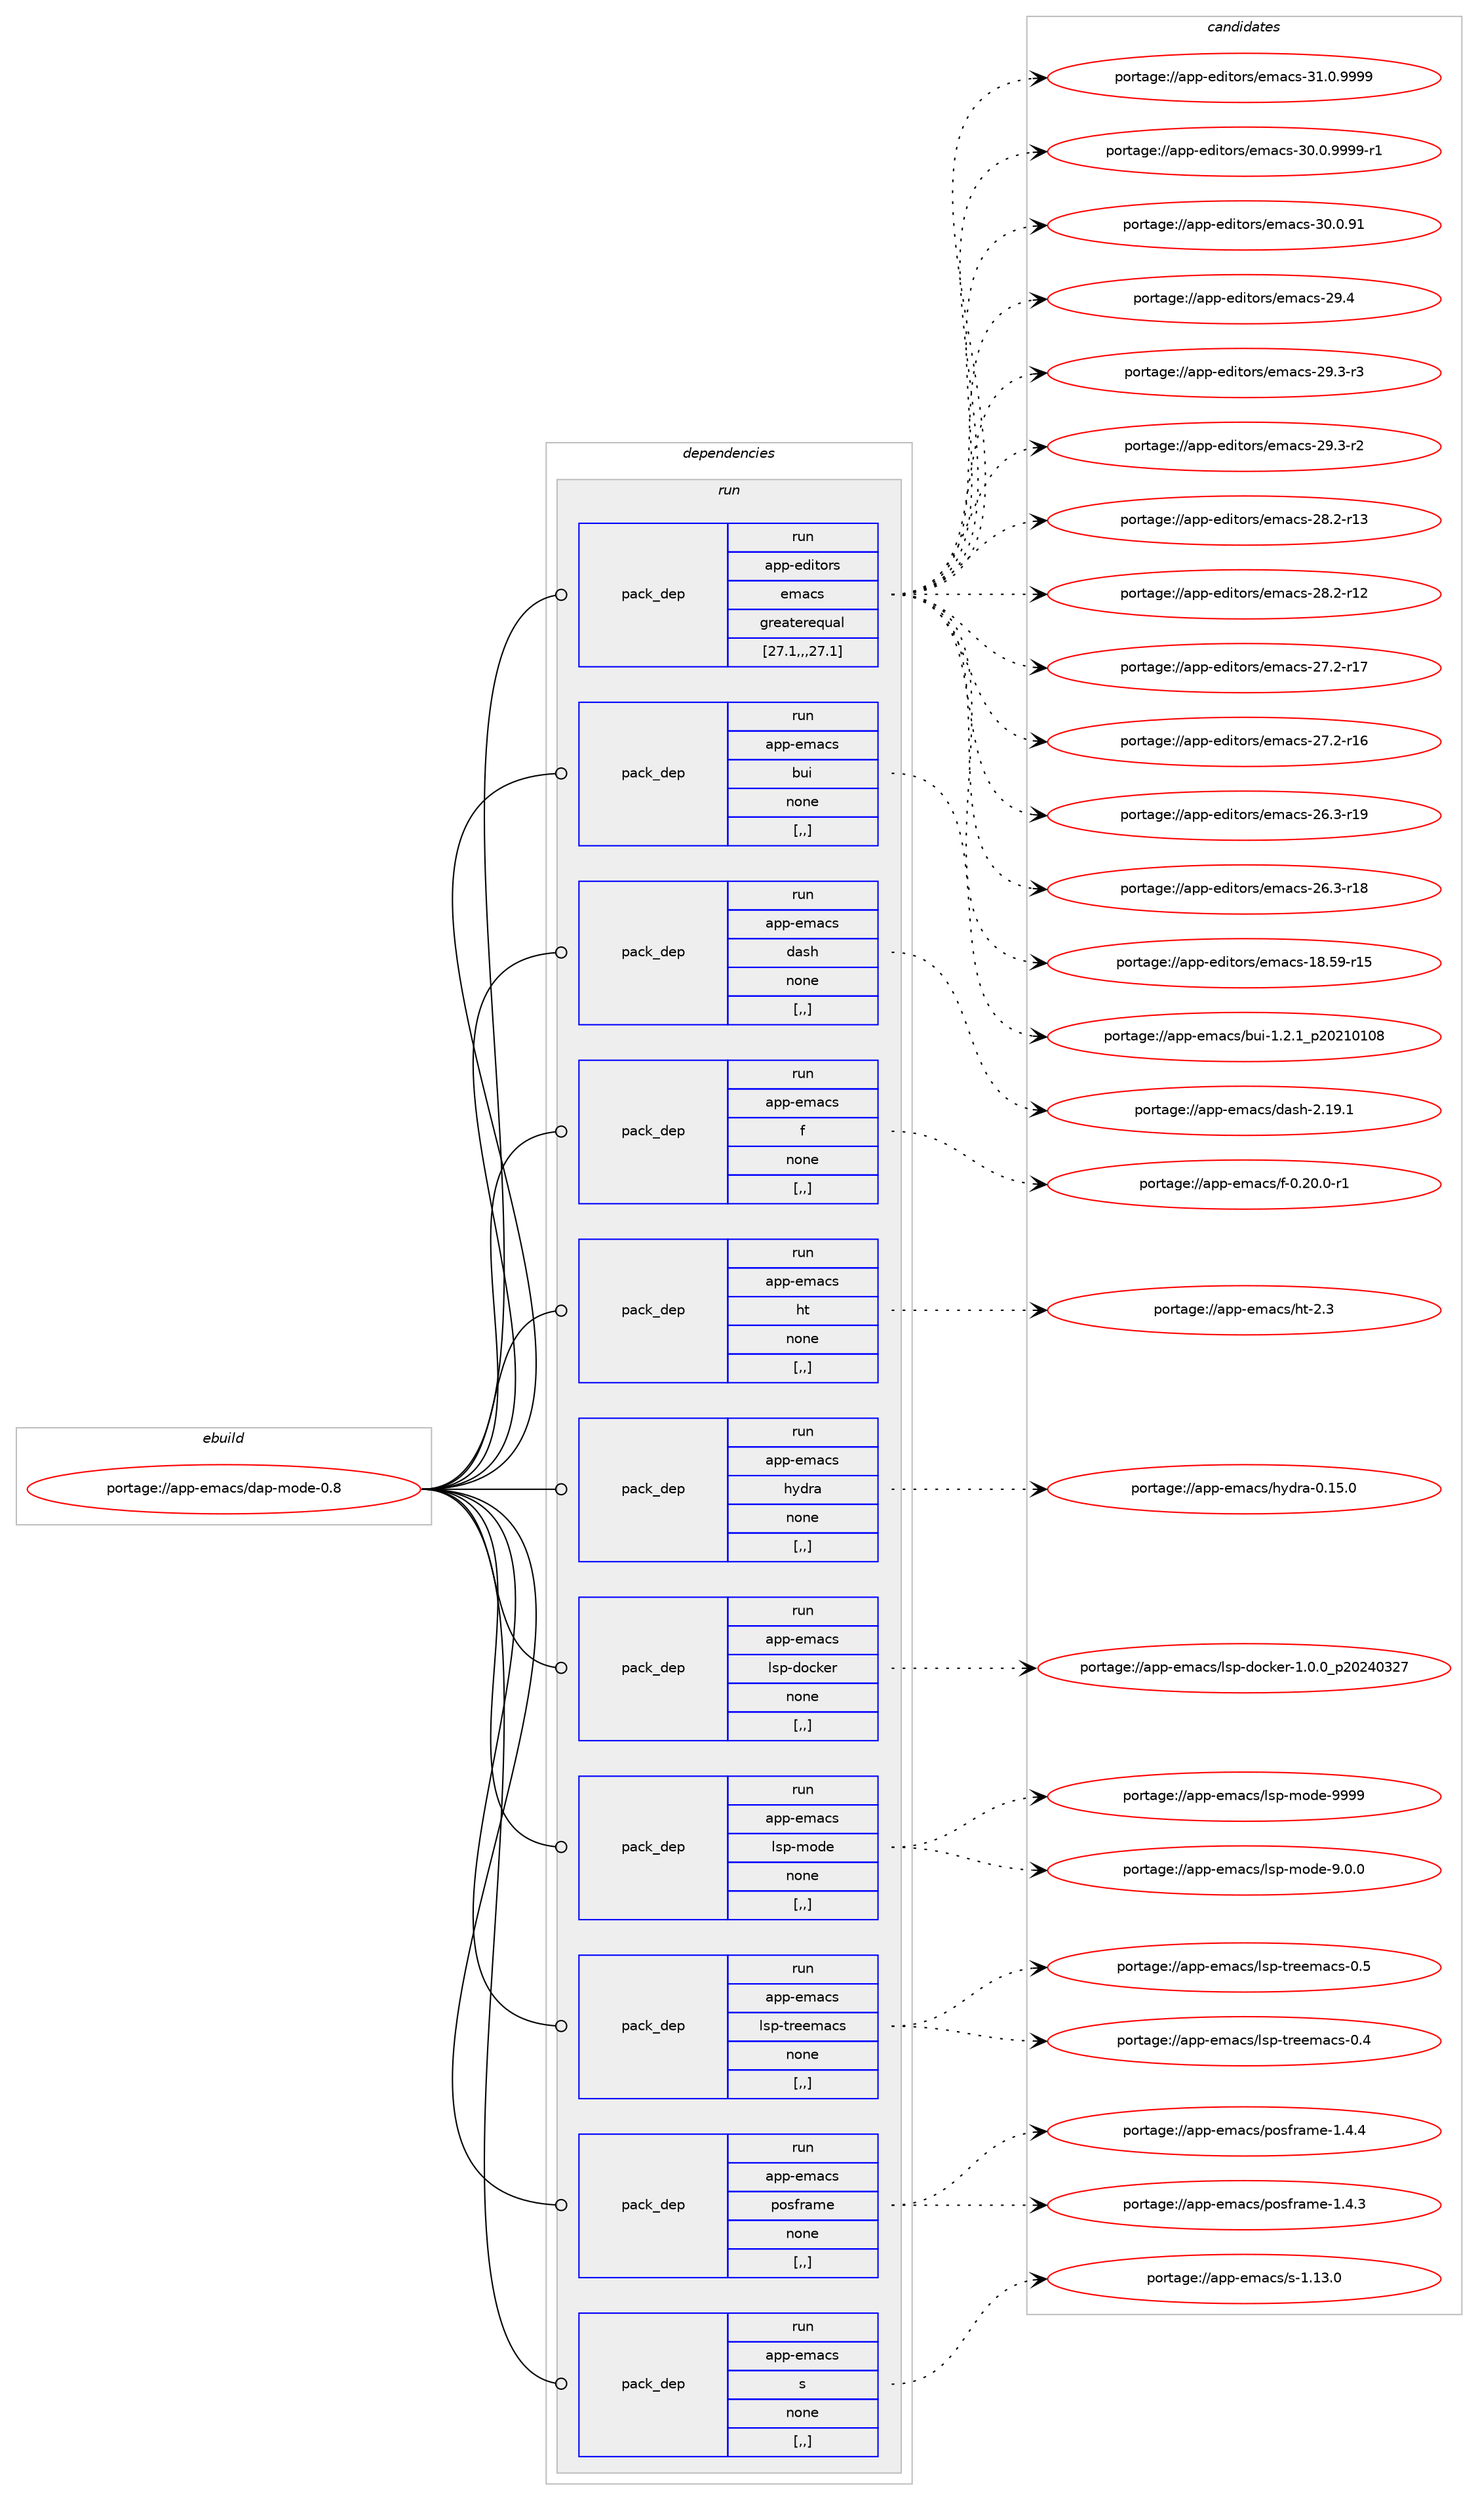 digraph prolog {

# *************
# Graph options
# *************

newrank=true;
concentrate=true;
compound=true;
graph [rankdir=LR,fontname=Helvetica,fontsize=10,ranksep=1.5];#, ranksep=2.5, nodesep=0.2];
edge  [arrowhead=vee];
node  [fontname=Helvetica,fontsize=10];

# **********
# The ebuild
# **********

subgraph cluster_leftcol {
color=gray;
label=<<i>ebuild</i>>;
id [label="portage://app-emacs/dap-mode-0.8", color=red, width=4, href="../app-emacs/dap-mode-0.8.svg"];
}

# ****************
# The dependencies
# ****************

subgraph cluster_midcol {
color=gray;
label=<<i>dependencies</i>>;
subgraph cluster_compile {
fillcolor="#eeeeee";
style=filled;
label=<<i>compile</i>>;
}
subgraph cluster_compileandrun {
fillcolor="#eeeeee";
style=filled;
label=<<i>compile and run</i>>;
}
subgraph cluster_run {
fillcolor="#eeeeee";
style=filled;
label=<<i>run</i>>;
subgraph pack376393 {
dependency516218 [label=<<TABLE BORDER="0" CELLBORDER="1" CELLSPACING="0" CELLPADDING="4" WIDTH="220"><TR><TD ROWSPAN="6" CELLPADDING="30">pack_dep</TD></TR><TR><TD WIDTH="110">run</TD></TR><TR><TD>app-editors</TD></TR><TR><TD>emacs</TD></TR><TR><TD>greaterequal</TD></TR><TR><TD>[27.1,,,27.1]</TD></TR></TABLE>>, shape=none, color=blue];
}
id:e -> dependency516218:w [weight=20,style="solid",arrowhead="odot"];
subgraph pack376394 {
dependency516219 [label=<<TABLE BORDER="0" CELLBORDER="1" CELLSPACING="0" CELLPADDING="4" WIDTH="220"><TR><TD ROWSPAN="6" CELLPADDING="30">pack_dep</TD></TR><TR><TD WIDTH="110">run</TD></TR><TR><TD>app-emacs</TD></TR><TR><TD>bui</TD></TR><TR><TD>none</TD></TR><TR><TD>[,,]</TD></TR></TABLE>>, shape=none, color=blue];
}
id:e -> dependency516219:w [weight=20,style="solid",arrowhead="odot"];
subgraph pack376395 {
dependency516220 [label=<<TABLE BORDER="0" CELLBORDER="1" CELLSPACING="0" CELLPADDING="4" WIDTH="220"><TR><TD ROWSPAN="6" CELLPADDING="30">pack_dep</TD></TR><TR><TD WIDTH="110">run</TD></TR><TR><TD>app-emacs</TD></TR><TR><TD>dash</TD></TR><TR><TD>none</TD></TR><TR><TD>[,,]</TD></TR></TABLE>>, shape=none, color=blue];
}
id:e -> dependency516220:w [weight=20,style="solid",arrowhead="odot"];
subgraph pack376396 {
dependency516221 [label=<<TABLE BORDER="0" CELLBORDER="1" CELLSPACING="0" CELLPADDING="4" WIDTH="220"><TR><TD ROWSPAN="6" CELLPADDING="30">pack_dep</TD></TR><TR><TD WIDTH="110">run</TD></TR><TR><TD>app-emacs</TD></TR><TR><TD>f</TD></TR><TR><TD>none</TD></TR><TR><TD>[,,]</TD></TR></TABLE>>, shape=none, color=blue];
}
id:e -> dependency516221:w [weight=20,style="solid",arrowhead="odot"];
subgraph pack376397 {
dependency516222 [label=<<TABLE BORDER="0" CELLBORDER="1" CELLSPACING="0" CELLPADDING="4" WIDTH="220"><TR><TD ROWSPAN="6" CELLPADDING="30">pack_dep</TD></TR><TR><TD WIDTH="110">run</TD></TR><TR><TD>app-emacs</TD></TR><TR><TD>ht</TD></TR><TR><TD>none</TD></TR><TR><TD>[,,]</TD></TR></TABLE>>, shape=none, color=blue];
}
id:e -> dependency516222:w [weight=20,style="solid",arrowhead="odot"];
subgraph pack376398 {
dependency516223 [label=<<TABLE BORDER="0" CELLBORDER="1" CELLSPACING="0" CELLPADDING="4" WIDTH="220"><TR><TD ROWSPAN="6" CELLPADDING="30">pack_dep</TD></TR><TR><TD WIDTH="110">run</TD></TR><TR><TD>app-emacs</TD></TR><TR><TD>hydra</TD></TR><TR><TD>none</TD></TR><TR><TD>[,,]</TD></TR></TABLE>>, shape=none, color=blue];
}
id:e -> dependency516223:w [weight=20,style="solid",arrowhead="odot"];
subgraph pack376399 {
dependency516224 [label=<<TABLE BORDER="0" CELLBORDER="1" CELLSPACING="0" CELLPADDING="4" WIDTH="220"><TR><TD ROWSPAN="6" CELLPADDING="30">pack_dep</TD></TR><TR><TD WIDTH="110">run</TD></TR><TR><TD>app-emacs</TD></TR><TR><TD>lsp-docker</TD></TR><TR><TD>none</TD></TR><TR><TD>[,,]</TD></TR></TABLE>>, shape=none, color=blue];
}
id:e -> dependency516224:w [weight=20,style="solid",arrowhead="odot"];
subgraph pack376400 {
dependency516225 [label=<<TABLE BORDER="0" CELLBORDER="1" CELLSPACING="0" CELLPADDING="4" WIDTH="220"><TR><TD ROWSPAN="6" CELLPADDING="30">pack_dep</TD></TR><TR><TD WIDTH="110">run</TD></TR><TR><TD>app-emacs</TD></TR><TR><TD>lsp-mode</TD></TR><TR><TD>none</TD></TR><TR><TD>[,,]</TD></TR></TABLE>>, shape=none, color=blue];
}
id:e -> dependency516225:w [weight=20,style="solid",arrowhead="odot"];
subgraph pack376401 {
dependency516226 [label=<<TABLE BORDER="0" CELLBORDER="1" CELLSPACING="0" CELLPADDING="4" WIDTH="220"><TR><TD ROWSPAN="6" CELLPADDING="30">pack_dep</TD></TR><TR><TD WIDTH="110">run</TD></TR><TR><TD>app-emacs</TD></TR><TR><TD>lsp-treemacs</TD></TR><TR><TD>none</TD></TR><TR><TD>[,,]</TD></TR></TABLE>>, shape=none, color=blue];
}
id:e -> dependency516226:w [weight=20,style="solid",arrowhead="odot"];
subgraph pack376402 {
dependency516227 [label=<<TABLE BORDER="0" CELLBORDER="1" CELLSPACING="0" CELLPADDING="4" WIDTH="220"><TR><TD ROWSPAN="6" CELLPADDING="30">pack_dep</TD></TR><TR><TD WIDTH="110">run</TD></TR><TR><TD>app-emacs</TD></TR><TR><TD>posframe</TD></TR><TR><TD>none</TD></TR><TR><TD>[,,]</TD></TR></TABLE>>, shape=none, color=blue];
}
id:e -> dependency516227:w [weight=20,style="solid",arrowhead="odot"];
subgraph pack376403 {
dependency516228 [label=<<TABLE BORDER="0" CELLBORDER="1" CELLSPACING="0" CELLPADDING="4" WIDTH="220"><TR><TD ROWSPAN="6" CELLPADDING="30">pack_dep</TD></TR><TR><TD WIDTH="110">run</TD></TR><TR><TD>app-emacs</TD></TR><TR><TD>s</TD></TR><TR><TD>none</TD></TR><TR><TD>[,,]</TD></TR></TABLE>>, shape=none, color=blue];
}
id:e -> dependency516228:w [weight=20,style="solid",arrowhead="odot"];
}
}

# **************
# The candidates
# **************

subgraph cluster_choices {
rank=same;
color=gray;
label=<<i>candidates</i>>;

subgraph choice376393 {
color=black;
nodesep=1;
choice971121124510110010511611111411547101109979911545514946484657575757 [label="portage://app-editors/emacs-31.0.9999", color=red, width=4,href="../app-editors/emacs-31.0.9999.svg"];
choice9711211245101100105116111114115471011099799115455148464846575757574511449 [label="portage://app-editors/emacs-30.0.9999-r1", color=red, width=4,href="../app-editors/emacs-30.0.9999-r1.svg"];
choice97112112451011001051161111141154710110997991154551484648465749 [label="portage://app-editors/emacs-30.0.91", color=red, width=4,href="../app-editors/emacs-30.0.91.svg"];
choice97112112451011001051161111141154710110997991154550574652 [label="portage://app-editors/emacs-29.4", color=red, width=4,href="../app-editors/emacs-29.4.svg"];
choice971121124510110010511611111411547101109979911545505746514511451 [label="portage://app-editors/emacs-29.3-r3", color=red, width=4,href="../app-editors/emacs-29.3-r3.svg"];
choice971121124510110010511611111411547101109979911545505746514511450 [label="portage://app-editors/emacs-29.3-r2", color=red, width=4,href="../app-editors/emacs-29.3-r2.svg"];
choice97112112451011001051161111141154710110997991154550564650451144951 [label="portage://app-editors/emacs-28.2-r13", color=red, width=4,href="../app-editors/emacs-28.2-r13.svg"];
choice97112112451011001051161111141154710110997991154550564650451144950 [label="portage://app-editors/emacs-28.2-r12", color=red, width=4,href="../app-editors/emacs-28.2-r12.svg"];
choice97112112451011001051161111141154710110997991154550554650451144955 [label="portage://app-editors/emacs-27.2-r17", color=red, width=4,href="../app-editors/emacs-27.2-r17.svg"];
choice97112112451011001051161111141154710110997991154550554650451144954 [label="portage://app-editors/emacs-27.2-r16", color=red, width=4,href="../app-editors/emacs-27.2-r16.svg"];
choice97112112451011001051161111141154710110997991154550544651451144957 [label="portage://app-editors/emacs-26.3-r19", color=red, width=4,href="../app-editors/emacs-26.3-r19.svg"];
choice97112112451011001051161111141154710110997991154550544651451144956 [label="portage://app-editors/emacs-26.3-r18", color=red, width=4,href="../app-editors/emacs-26.3-r18.svg"];
choice9711211245101100105116111114115471011099799115454956465357451144953 [label="portage://app-editors/emacs-18.59-r15", color=red, width=4,href="../app-editors/emacs-18.59-r15.svg"];
dependency516218:e -> choice971121124510110010511611111411547101109979911545514946484657575757:w [style=dotted,weight="100"];
dependency516218:e -> choice9711211245101100105116111114115471011099799115455148464846575757574511449:w [style=dotted,weight="100"];
dependency516218:e -> choice97112112451011001051161111141154710110997991154551484648465749:w [style=dotted,weight="100"];
dependency516218:e -> choice97112112451011001051161111141154710110997991154550574652:w [style=dotted,weight="100"];
dependency516218:e -> choice971121124510110010511611111411547101109979911545505746514511451:w [style=dotted,weight="100"];
dependency516218:e -> choice971121124510110010511611111411547101109979911545505746514511450:w [style=dotted,weight="100"];
dependency516218:e -> choice97112112451011001051161111141154710110997991154550564650451144951:w [style=dotted,weight="100"];
dependency516218:e -> choice97112112451011001051161111141154710110997991154550564650451144950:w [style=dotted,weight="100"];
dependency516218:e -> choice97112112451011001051161111141154710110997991154550554650451144955:w [style=dotted,weight="100"];
dependency516218:e -> choice97112112451011001051161111141154710110997991154550554650451144954:w [style=dotted,weight="100"];
dependency516218:e -> choice97112112451011001051161111141154710110997991154550544651451144957:w [style=dotted,weight="100"];
dependency516218:e -> choice97112112451011001051161111141154710110997991154550544651451144956:w [style=dotted,weight="100"];
dependency516218:e -> choice9711211245101100105116111114115471011099799115454956465357451144953:w [style=dotted,weight="100"];
}
subgraph choice376394 {
color=black;
nodesep=1;
choice971121124510110997991154798117105454946504649951125048504948494856 [label="portage://app-emacs/bui-1.2.1_p20210108", color=red, width=4,href="../app-emacs/bui-1.2.1_p20210108.svg"];
dependency516219:e -> choice971121124510110997991154798117105454946504649951125048504948494856:w [style=dotted,weight="100"];
}
subgraph choice376395 {
color=black;
nodesep=1;
choice97112112451011099799115471009711510445504649574649 [label="portage://app-emacs/dash-2.19.1", color=red, width=4,href="../app-emacs/dash-2.19.1.svg"];
dependency516220:e -> choice97112112451011099799115471009711510445504649574649:w [style=dotted,weight="100"];
}
subgraph choice376396 {
color=black;
nodesep=1;
choice9711211245101109979911547102454846504846484511449 [label="portage://app-emacs/f-0.20.0-r1", color=red, width=4,href="../app-emacs/f-0.20.0-r1.svg"];
dependency516221:e -> choice9711211245101109979911547102454846504846484511449:w [style=dotted,weight="100"];
}
subgraph choice376397 {
color=black;
nodesep=1;
choice971121124510110997991154710411645504651 [label="portage://app-emacs/ht-2.3", color=red, width=4,href="../app-emacs/ht-2.3.svg"];
dependency516222:e -> choice971121124510110997991154710411645504651:w [style=dotted,weight="100"];
}
subgraph choice376398 {
color=black;
nodesep=1;
choice97112112451011099799115471041211001149745484649534648 [label="portage://app-emacs/hydra-0.15.0", color=red, width=4,href="../app-emacs/hydra-0.15.0.svg"];
dependency516223:e -> choice97112112451011099799115471041211001149745484649534648:w [style=dotted,weight="100"];
}
subgraph choice376399 {
color=black;
nodesep=1;
choice97112112451011099799115471081151124510011199107101114454946484648951125048505248515055 [label="portage://app-emacs/lsp-docker-1.0.0_p20240327", color=red, width=4,href="../app-emacs/lsp-docker-1.0.0_p20240327.svg"];
dependency516224:e -> choice97112112451011099799115471081151124510011199107101114454946484648951125048505248515055:w [style=dotted,weight="100"];
}
subgraph choice376400 {
color=black;
nodesep=1;
choice9711211245101109979911547108115112451091111001014557575757 [label="portage://app-emacs/lsp-mode-9999", color=red, width=4,href="../app-emacs/lsp-mode-9999.svg"];
choice971121124510110997991154710811511245109111100101455746484648 [label="portage://app-emacs/lsp-mode-9.0.0", color=red, width=4,href="../app-emacs/lsp-mode-9.0.0.svg"];
dependency516225:e -> choice9711211245101109979911547108115112451091111001014557575757:w [style=dotted,weight="100"];
dependency516225:e -> choice971121124510110997991154710811511245109111100101455746484648:w [style=dotted,weight="100"];
}
subgraph choice376401 {
color=black;
nodesep=1;
choice971121124510110997991154710811511245116114101101109979911545484653 [label="portage://app-emacs/lsp-treemacs-0.5", color=red, width=4,href="../app-emacs/lsp-treemacs-0.5.svg"];
choice971121124510110997991154710811511245116114101101109979911545484652 [label="portage://app-emacs/lsp-treemacs-0.4", color=red, width=4,href="../app-emacs/lsp-treemacs-0.4.svg"];
dependency516226:e -> choice971121124510110997991154710811511245116114101101109979911545484653:w [style=dotted,weight="100"];
dependency516226:e -> choice971121124510110997991154710811511245116114101101109979911545484652:w [style=dotted,weight="100"];
}
subgraph choice376402 {
color=black;
nodesep=1;
choice971121124510110997991154711211111510211497109101454946524652 [label="portage://app-emacs/posframe-1.4.4", color=red, width=4,href="../app-emacs/posframe-1.4.4.svg"];
choice971121124510110997991154711211111510211497109101454946524651 [label="portage://app-emacs/posframe-1.4.3", color=red, width=4,href="../app-emacs/posframe-1.4.3.svg"];
dependency516227:e -> choice971121124510110997991154711211111510211497109101454946524652:w [style=dotted,weight="100"];
dependency516227:e -> choice971121124510110997991154711211111510211497109101454946524651:w [style=dotted,weight="100"];
}
subgraph choice376403 {
color=black;
nodesep=1;
choice971121124510110997991154711545494649514648 [label="portage://app-emacs/s-1.13.0", color=red, width=4,href="../app-emacs/s-1.13.0.svg"];
dependency516228:e -> choice971121124510110997991154711545494649514648:w [style=dotted,weight="100"];
}
}

}
